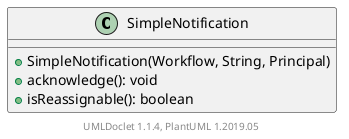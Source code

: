 @startuml

    class SimpleNotification [[SimpleNotification.html]] {
        +SimpleNotification(Workflow, String, Principal)
        +acknowledge(): void
        +isReassignable(): boolean
    }


    center footer UMLDoclet 1.1.4, PlantUML 1.2019.05
@enduml
